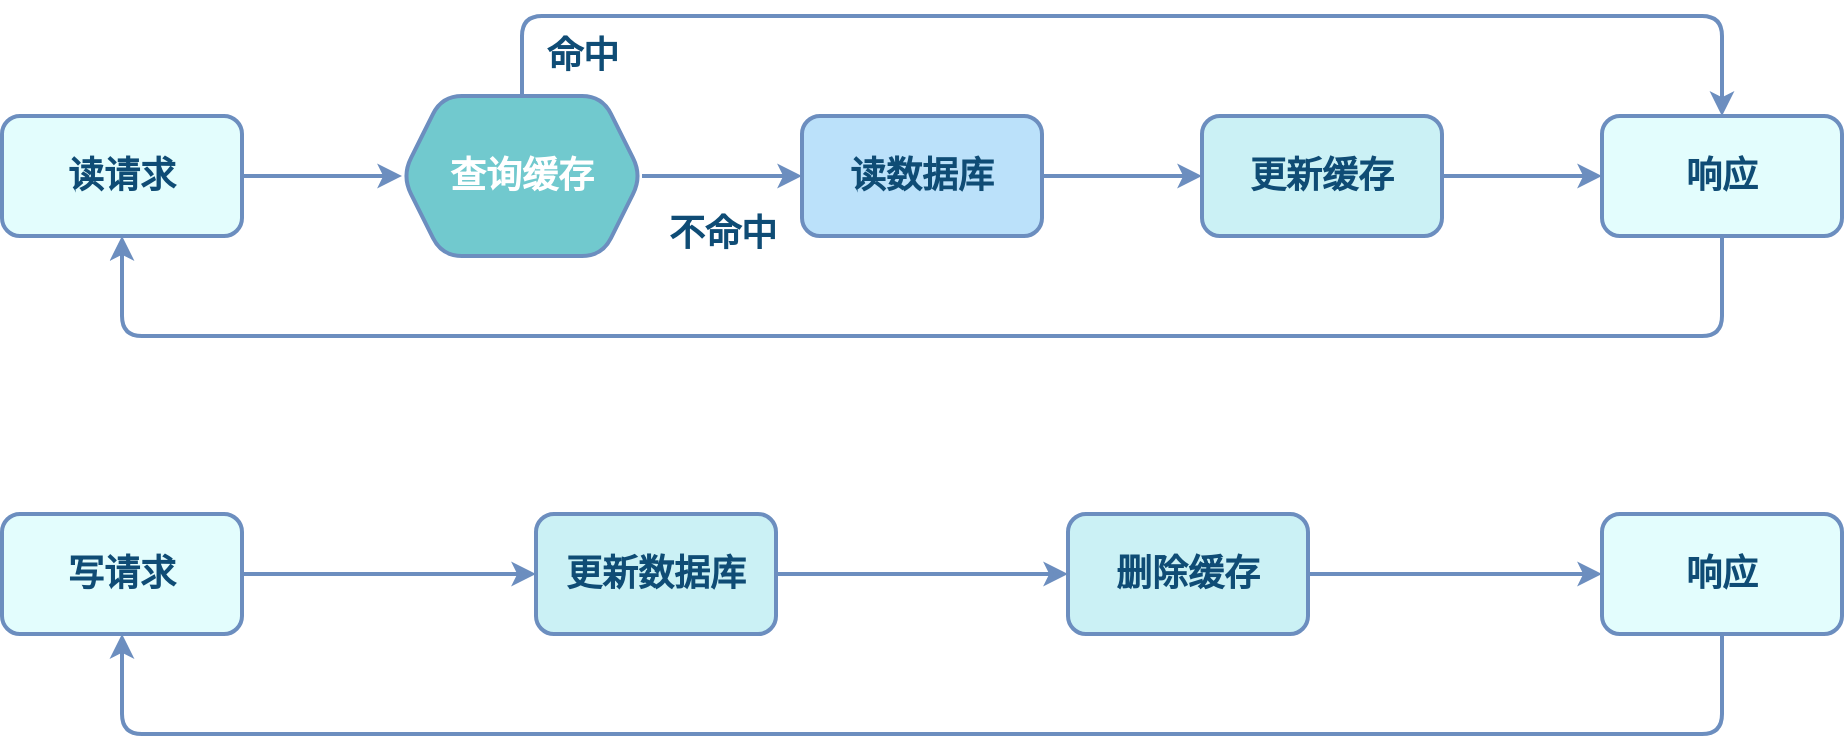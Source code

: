 <mxfile compressed="true" version="22.0.3" type="device" pages="2"><diagram name="Cache Aside" id="9N5watGOs9czySicbjE5"><mxGraphModel dx="1687" dy="1005" grid="1" gridSize="10" guides="1" tooltips="1" connect="1" arrows="1" fold="1" page="1" pageScale="1" pageWidth="1169" pageHeight="827" math="0" shadow="0"><root><mxCell id="0"/><mxCell id="1" parent="0"/><mxCell id="slLs8Mk3n69ZsPsSsJWN-46" value="写请求" style="rounded=1;whiteSpace=wrap;html=1;hachureGap=4;fontFamily=Comic Sans MS;fontSize=18;fillColor=#E3FDFD;fontColor=#0F4C75;strokeColor=#6C8EBF;movable=1;resizable=1;rotatable=1;deletable=1;editable=1;locked=0;connectable=1;container=0;strokeWidth=2;fontStyle=1" parent="1" vertex="1"><mxGeometry x="120" y="480" width="120" height="60" as="geometry"/></mxCell><mxCell id="slLs8Mk3n69ZsPsSsJWN-49" value="更新数据库" style="rounded=1;whiteSpace=wrap;html=1;hachureGap=4;fontFamily=Comic Sans MS;fontSize=18;fillColor=#CBF1F5;strokeColor=#6C8EBF;movable=1;resizable=1;rotatable=1;deletable=1;editable=1;locked=0;connectable=1;container=0;strokeWidth=2;fontColor=#0F4C75;fontStyle=1" parent="1" vertex="1"><mxGeometry x="387" y="480" width="120" height="60" as="geometry"/></mxCell><mxCell id="slLs8Mk3n69ZsPsSsJWN-59" style="edgeStyle=orthogonalEdgeStyle;rounded=0;hachureGap=4;orthogonalLoop=1;jettySize=auto;html=1;entryX=0;entryY=0.5;entryDx=0;entryDy=0;fontFamily=Comic Sans MS;fontSize=18;fontColor=#0F4C75;fillColor=#f5f5f5;strokeColor=#6C8EBF;movable=1;resizable=1;rotatable=1;deletable=1;editable=1;locked=0;connectable=1;strokeWidth=2;fontStyle=1" parent="1" source="slLs8Mk3n69ZsPsSsJWN-46" target="slLs8Mk3n69ZsPsSsJWN-49" edge="1"><mxGeometry relative="1" as="geometry"/></mxCell><mxCell id="slLs8Mk3n69ZsPsSsJWN-51" value="删除缓存" style="rounded=1;whiteSpace=wrap;html=1;hachureGap=4;fontFamily=Comic Sans MS;fontSize=18;fillColor=#CBF1F5;strokeColor=#6C8EBF;movable=1;resizable=1;rotatable=1;deletable=1;editable=1;locked=0;connectable=1;container=0;strokeWidth=2;fontColor=#0F4C75;fontStyle=1" parent="1" vertex="1"><mxGeometry x="653" y="480" width="120" height="60" as="geometry"/></mxCell><mxCell id="slLs8Mk3n69ZsPsSsJWN-52" value="" style="edgeStyle=orthogonalEdgeStyle;rounded=0;hachureGap=4;orthogonalLoop=1;jettySize=auto;html=1;fontFamily=Comic Sans MS;fontSize=18;fontColor=#0F4C75;fillColor=#f5f5f5;strokeColor=#6C8EBF;movable=1;resizable=1;rotatable=1;deletable=1;editable=1;locked=0;connectable=1;strokeWidth=2;fontStyle=1" parent="1" source="slLs8Mk3n69ZsPsSsJWN-49" target="slLs8Mk3n69ZsPsSsJWN-51" edge="1"><mxGeometry relative="1" as="geometry"/></mxCell><mxCell id="slLs8Mk3n69ZsPsSsJWN-53" style="edgeStyle=orthogonalEdgeStyle;hachureGap=4;orthogonalLoop=1;jettySize=auto;html=1;entryX=0.5;entryY=1;entryDx=0;entryDy=0;fontFamily=Comic Sans MS;fontSize=18;fontColor=#0F4C75;exitX=0.5;exitY=1;exitDx=0;exitDy=0;fillColor=#f5f5f5;strokeColor=#6C8EBF;rounded=1;movable=1;resizable=1;rotatable=1;deletable=1;editable=1;locked=0;connectable=1;strokeWidth=2;fontStyle=1" parent="1" source="slLs8Mk3n69ZsPsSsJWN-54" target="slLs8Mk3n69ZsPsSsJWN-46" edge="1"><mxGeometry relative="1" as="geometry"><Array as="points"><mxPoint x="980" y="590"/><mxPoint x="180" y="590"/></Array></mxGeometry></mxCell><mxCell id="slLs8Mk3n69ZsPsSsJWN-54" value="响应" style="rounded=1;whiteSpace=wrap;html=1;hachureGap=4;fontFamily=Comic Sans MS;fontSize=18;fillColor=#E3FDFD;fontColor=#0F4C75;strokeColor=#6C8EBF;movable=1;resizable=1;rotatable=1;deletable=1;editable=1;locked=0;connectable=1;container=0;strokeWidth=2;fontStyle=1" parent="1" vertex="1"><mxGeometry x="920" y="480" width="120" height="60" as="geometry"/></mxCell><mxCell id="slLs8Mk3n69ZsPsSsJWN-56" value="" style="edgeStyle=orthogonalEdgeStyle;rounded=0;hachureGap=4;orthogonalLoop=1;jettySize=auto;html=1;fontFamily=Comic Sans MS;fontSize=18;fontColor=#0F4C75;fillColor=#f5f5f5;strokeColor=#6C8EBF;movable=1;resizable=1;rotatable=1;deletable=1;editable=1;locked=0;connectable=1;strokeWidth=2;fontStyle=1" parent="1" source="slLs8Mk3n69ZsPsSsJWN-51" target="slLs8Mk3n69ZsPsSsJWN-54" edge="1"><mxGeometry relative="1" as="geometry"/></mxCell><mxCell id="slLs8Mk3n69ZsPsSsJWN-1" value="读请求" style="rounded=1;whiteSpace=wrap;html=1;hachureGap=4;fontFamily=Comic Sans MS;fontSize=18;fillColor=#E3FDFD;fontColor=#0F4C75;strokeColor=#6C8EBF;movable=1;resizable=1;rotatable=1;deletable=1;editable=1;locked=0;connectable=1;container=0;strokeWidth=2;fontStyle=1" parent="1" vertex="1"><mxGeometry x="120" y="281" width="120" height="60" as="geometry"/></mxCell><mxCell id="slLs8Mk3n69ZsPsSsJWN-2" value="查询缓存" style="shape=hexagon;perimeter=hexagonPerimeter2;whiteSpace=wrap;html=1;fixedSize=1;rounded=1;hachureGap=4;strokeColor=#6C8EBF;align=center;verticalAlign=middle;fontFamily=Comic Sans MS;fontSize=18;fillColor=#71C9CE;movable=1;resizable=1;rotatable=1;deletable=1;editable=1;locked=0;connectable=1;container=0;strokeWidth=2;fontColor=#FFFFFF;fontStyle=1" parent="1" vertex="1"><mxGeometry x="320" y="271" width="120" height="80" as="geometry"/></mxCell><mxCell id="slLs8Mk3n69ZsPsSsJWN-6" value="" style="edgeStyle=orthogonalEdgeStyle;rounded=0;hachureGap=4;orthogonalLoop=1;jettySize=auto;html=1;fontFamily=Comic Sans MS;fontSize=18;fontColor=#0F4C75;fillColor=#f5f5f5;strokeColor=#6C8EBF;movable=1;resizable=1;rotatable=1;deletable=1;editable=1;locked=0;connectable=1;strokeWidth=2;fontStyle=1" parent="1" source="slLs8Mk3n69ZsPsSsJWN-1" target="slLs8Mk3n69ZsPsSsJWN-2" edge="1"><mxGeometry relative="1" as="geometry"/></mxCell><mxCell id="slLs8Mk3n69ZsPsSsJWN-3" value="读数据库" style="rounded=1;whiteSpace=wrap;html=1;hachureGap=4;fontFamily=Comic Sans MS;fontSize=18;fillColor=#BBE1FA;strokeColor=#6C8EBF;movable=1;resizable=1;rotatable=1;deletable=1;editable=1;locked=0;connectable=1;container=0;strokeWidth=2;fontColor=#0F4C75;fontStyle=1" parent="1" vertex="1"><mxGeometry x="520" y="281" width="120" height="60" as="geometry"/></mxCell><mxCell id="slLs8Mk3n69ZsPsSsJWN-7" value="" style="edgeStyle=orthogonalEdgeStyle;rounded=0;hachureGap=4;orthogonalLoop=1;jettySize=auto;html=1;fontFamily=Comic Sans MS;fontSize=18;fontColor=#0F4C75;fillColor=#f5f5f5;strokeColor=#6C8EBF;movable=1;resizable=1;rotatable=1;deletable=1;editable=1;locked=0;connectable=1;strokeWidth=2;fontStyle=1" parent="1" source="slLs8Mk3n69ZsPsSsJWN-2" target="slLs8Mk3n69ZsPsSsJWN-3" edge="1"><mxGeometry relative="1" as="geometry"/></mxCell><mxCell id="slLs8Mk3n69ZsPsSsJWN-4" value="更新缓存" style="rounded=1;whiteSpace=wrap;html=1;hachureGap=4;fontFamily=Comic Sans MS;fontSize=18;fillColor=#CBF1F5;strokeColor=#6C8EBF;movable=1;resizable=1;rotatable=1;deletable=1;editable=1;locked=0;connectable=1;container=0;strokeWidth=2;fontColor=#0F4C75;fontStyle=1" parent="1" vertex="1"><mxGeometry x="720" y="281" width="120" height="60" as="geometry"/></mxCell><mxCell id="slLs8Mk3n69ZsPsSsJWN-8" value="" style="edgeStyle=orthogonalEdgeStyle;rounded=0;hachureGap=4;orthogonalLoop=1;jettySize=auto;html=1;fontFamily=Comic Sans MS;fontSize=18;fontColor=#0F4C75;fillColor=#f5f5f5;strokeColor=#6C8EBF;movable=1;resizable=1;rotatable=1;deletable=1;editable=1;locked=0;connectable=1;strokeWidth=2;fontStyle=1" parent="1" source="slLs8Mk3n69ZsPsSsJWN-3" target="slLs8Mk3n69ZsPsSsJWN-4" edge="1"><mxGeometry relative="1" as="geometry"/></mxCell><mxCell id="slLs8Mk3n69ZsPsSsJWN-10" style="edgeStyle=orthogonalEdgeStyle;hachureGap=4;orthogonalLoop=1;jettySize=auto;html=1;entryX=0.5;entryY=1;entryDx=0;entryDy=0;fontFamily=Comic Sans MS;fontSize=18;fontColor=#0F4C75;exitX=0.5;exitY=1;exitDx=0;exitDy=0;fillColor=#f5f5f5;strokeColor=#6C8EBF;rounded=1;movable=1;resizable=1;rotatable=1;deletable=1;editable=1;locked=0;connectable=1;strokeWidth=2;fontStyle=1" parent="1" source="slLs8Mk3n69ZsPsSsJWN-5" target="slLs8Mk3n69ZsPsSsJWN-1" edge="1"><mxGeometry relative="1" as="geometry"><Array as="points"><mxPoint x="980" y="391"/><mxPoint x="180" y="391"/></Array></mxGeometry></mxCell><mxCell id="slLs8Mk3n69ZsPsSsJWN-5" value="响应" style="rounded=1;whiteSpace=wrap;html=1;hachureGap=4;fontFamily=Comic Sans MS;fontSize=18;fillColor=#E3FDFD;fontColor=#0F4C75;strokeColor=#6C8EBF;movable=1;resizable=1;rotatable=1;deletable=1;editable=1;locked=0;connectable=1;container=0;strokeWidth=2;fontStyle=1" parent="1" vertex="1"><mxGeometry x="920" y="281" width="120" height="60" as="geometry"/></mxCell><mxCell id="slLs8Mk3n69ZsPsSsJWN-11" style="edgeStyle=orthogonalEdgeStyle;hachureGap=4;orthogonalLoop=1;jettySize=auto;html=1;exitX=0.5;exitY=0;exitDx=0;exitDy=0;entryX=0.5;entryY=0;entryDx=0;entryDy=0;fontFamily=Comic Sans MS;fontSize=18;fontColor=#0F4C75;fillColor=#f5f5f5;strokeColor=#6C8EBF;rounded=1;movable=1;resizable=1;rotatable=1;deletable=1;editable=1;locked=0;connectable=1;strokeWidth=2;fontStyle=1" parent="1" source="slLs8Mk3n69ZsPsSsJWN-2" target="slLs8Mk3n69ZsPsSsJWN-5" edge="1"><mxGeometry relative="1" as="geometry"><Array as="points"><mxPoint x="380" y="231"/><mxPoint x="980" y="231"/></Array></mxGeometry></mxCell><mxCell id="slLs8Mk3n69ZsPsSsJWN-9" value="" style="edgeStyle=orthogonalEdgeStyle;rounded=0;hachureGap=4;orthogonalLoop=1;jettySize=auto;html=1;fontFamily=Comic Sans MS;fontSize=18;fontColor=#0F4C75;fillColor=#f5f5f5;strokeColor=#6C8EBF;movable=1;resizable=1;rotatable=1;deletable=1;editable=1;locked=0;connectable=1;strokeWidth=2;fontStyle=1" parent="1" source="slLs8Mk3n69ZsPsSsJWN-4" target="slLs8Mk3n69ZsPsSsJWN-5" edge="1"><mxGeometry relative="1" as="geometry"/></mxCell><mxCell id="slLs8Mk3n69ZsPsSsJWN-12" value="命中" style="text;html=1;align=center;verticalAlign=middle;resizable=1;points=[];autosize=1;strokeColor=none;fillColor=none;fontSize=18;fontFamily=Comic Sans MS;fontColor=#0F4C75;movable=1;rotatable=1;deletable=1;editable=1;locked=0;connectable=1;container=0;fontStyle=1" parent="1" vertex="1"><mxGeometry x="380" y="231" width="60" height="40" as="geometry"/></mxCell><mxCell id="slLs8Mk3n69ZsPsSsJWN-13" value="不命中" style="text;html=1;align=center;verticalAlign=middle;resizable=1;points=[];autosize=1;strokeColor=none;fillColor=none;fontSize=18;fontFamily=Comic Sans MS;fontColor=#0F4C75;movable=1;rotatable=1;deletable=1;editable=1;locked=0;connectable=1;container=0;fontStyle=1" parent="1" vertex="1"><mxGeometry x="440" y="320" width="80" height="40" as="geometry"/></mxCell></root></mxGraphModel></diagram><diagram id="ujtnNTbC_HY91fRLS3k1" name="Read/Write Through"><mxGraphModel dx="1434" dy="854" grid="1" gridSize="10" guides="1" tooltips="1" connect="1" arrows="1" fold="1" page="1" pageScale="1" pageWidth="1169" pageHeight="827" math="0" shadow="0"><root><mxCell id="0"/><mxCell id="1" parent="0"/><mxCell id="0gOrKh2kItpasaOI9kGC-2" value="读请求" style="rounded=1;whiteSpace=wrap;html=1;hachureGap=4;fontFamily=Comic Sans MS;fontSize=18;fillColor=#E3FDFD;fontColor=#0F4C75;strokeColor=#6C8EBF;movable=1;resizable=1;rotatable=1;deletable=1;editable=1;locked=0;connectable=1;container=0;fontStyle=1;strokeWidth=2;" parent="1" vertex="1"><mxGeometry x="122" y="269" width="120" height="60" as="geometry"/></mxCell><mxCell id="0gOrKh2kItpasaOI9kGC-3" value="查询缓存" style="shape=hexagon;perimeter=hexagonPerimeter2;whiteSpace=wrap;html=1;fixedSize=1;rounded=1;hachureGap=4;strokeColor=#6C8EBF;align=center;verticalAlign=middle;fontFamily=Comic Sans MS;fontSize=18;fillColor=#71C9CE;movable=1;resizable=1;rotatable=1;deletable=1;editable=1;locked=0;connectable=1;container=0;fontColor=#FFFFFF;fontStyle=1;strokeWidth=2;" parent="1" vertex="1"><mxGeometry x="322" y="259" width="120" height="80" as="geometry"/></mxCell><mxCell id="0gOrKh2kItpasaOI9kGC-4" value="" style="edgeStyle=orthogonalEdgeStyle;rounded=0;hachureGap=4;orthogonalLoop=1;jettySize=auto;html=1;fontFamily=Comic Sans MS;fontSize=18;fontColor=#0F4C75;fillColor=#f5f5f5;strokeColor=#6C8EBF;movable=1;resizable=1;rotatable=1;deletable=1;editable=1;locked=0;connectable=1;fontStyle=1;strokeWidth=2;" parent="1" source="0gOrKh2kItpasaOI9kGC-2" target="0gOrKh2kItpasaOI9kGC-3" edge="1"><mxGeometry relative="1" as="geometry"/></mxCell><mxCell id="0gOrKh2kItpasaOI9kGC-5" value="读数据库" style="rounded=1;whiteSpace=wrap;html=1;hachureGap=4;fontFamily=Comic Sans MS;fontSize=18;fillColor=#BBE1FA;strokeColor=#6C8EBF;movable=1;resizable=1;rotatable=1;deletable=1;editable=1;locked=0;connectable=1;container=0;fontColor=#0F4C75;fontStyle=1;strokeWidth=2;" parent="1" vertex="1"><mxGeometry x="522" y="269" width="120" height="60" as="geometry"/></mxCell><mxCell id="0gOrKh2kItpasaOI9kGC-6" value="" style="edgeStyle=orthogonalEdgeStyle;rounded=0;hachureGap=4;orthogonalLoop=1;jettySize=auto;html=1;fontFamily=Comic Sans MS;fontSize=18;fontColor=#0F4C75;fillColor=#f5f5f5;strokeColor=#6C8EBF;movable=1;resizable=1;rotatable=1;deletable=1;editable=1;locked=0;connectable=1;fontStyle=1;strokeWidth=2;" parent="1" source="0gOrKh2kItpasaOI9kGC-3" target="0gOrKh2kItpasaOI9kGC-5" edge="1"><mxGeometry relative="1" as="geometry"/></mxCell><mxCell id="0gOrKh2kItpasaOI9kGC-7" value="更新缓存" style="rounded=1;whiteSpace=wrap;html=1;hachureGap=4;fontFamily=Comic Sans MS;fontSize=18;fillColor=#CBF1F5;strokeColor=#6C8EBF;movable=1;resizable=1;rotatable=1;deletable=1;editable=1;locked=0;connectable=1;container=0;fontColor=#0F4C75;fontStyle=1;strokeWidth=2;" parent="1" vertex="1"><mxGeometry x="720" y="269" width="120" height="60" as="geometry"/></mxCell><mxCell id="0gOrKh2kItpasaOI9kGC-8" value="" style="edgeStyle=orthogonalEdgeStyle;rounded=0;hachureGap=4;orthogonalLoop=1;jettySize=auto;html=1;fontFamily=Comic Sans MS;fontSize=18;fontColor=#0F4C75;fillColor=#f5f5f5;strokeColor=#6C8EBF;movable=1;resizable=1;rotatable=1;deletable=1;editable=1;locked=0;connectable=1;fontStyle=1;strokeWidth=2;" parent="1" source="0gOrKh2kItpasaOI9kGC-5" target="0gOrKh2kItpasaOI9kGC-7" edge="1"><mxGeometry relative="1" as="geometry"/></mxCell><mxCell id="0gOrKh2kItpasaOI9kGC-9" style="edgeStyle=orthogonalEdgeStyle;hachureGap=4;orthogonalLoop=1;jettySize=auto;html=1;entryX=0.5;entryY=1;entryDx=0;entryDy=0;fontFamily=Comic Sans MS;fontSize=18;fontColor=#0F4C75;exitX=0.5;exitY=1;exitDx=0;exitDy=0;fillColor=#f5f5f5;strokeColor=#6C8EBF;rounded=1;movable=1;resizable=1;rotatable=1;deletable=1;editable=1;locked=0;connectable=1;fontStyle=1;strokeWidth=2;" parent="1" source="0gOrKh2kItpasaOI9kGC-10" target="0gOrKh2kItpasaOI9kGC-2" edge="1"><mxGeometry relative="1" as="geometry"><Array as="points"><mxPoint x="987" y="379"/><mxPoint x="187" y="379"/></Array></mxGeometry></mxCell><mxCell id="0gOrKh2kItpasaOI9kGC-10" value="响应" style="rounded=1;whiteSpace=wrap;html=1;hachureGap=4;fontFamily=Comic Sans MS;fontSize=18;fillColor=#E3FDFD;fontColor=#0F4C75;strokeColor=#6C8EBF;movable=1;resizable=1;rotatable=1;deletable=1;editable=1;locked=0;connectable=1;container=0;fontStyle=1;strokeWidth=2;" parent="1" vertex="1"><mxGeometry x="922" y="269" width="120" height="60" as="geometry"/></mxCell><mxCell id="0gOrKh2kItpasaOI9kGC-11" style="edgeStyle=orthogonalEdgeStyle;hachureGap=4;orthogonalLoop=1;jettySize=auto;html=1;exitX=0.5;exitY=0;exitDx=0;exitDy=0;entryX=0.5;entryY=0;entryDx=0;entryDy=0;fontFamily=Comic Sans MS;fontSize=18;fontColor=#0F4C75;fillColor=#f5f5f5;strokeColor=#6C8EBF;rounded=1;movable=1;resizable=1;rotatable=1;deletable=1;editable=1;locked=0;connectable=1;fontStyle=1;strokeWidth=2;" parent="1" source="0gOrKh2kItpasaOI9kGC-3" target="0gOrKh2kItpasaOI9kGC-10" edge="1"><mxGeometry relative="1" as="geometry"><Array as="points"><mxPoint x="387" y="219"/><mxPoint x="987" y="219"/></Array></mxGeometry></mxCell><mxCell id="0gOrKh2kItpasaOI9kGC-12" value="" style="edgeStyle=orthogonalEdgeStyle;rounded=0;hachureGap=4;orthogonalLoop=1;jettySize=auto;html=1;fontFamily=Comic Sans MS;fontSize=18;fontColor=#0F4C75;fillColor=#f5f5f5;strokeColor=#6C8EBF;movable=1;resizable=1;rotatable=1;deletable=1;editable=1;locked=0;connectable=1;fontStyle=1;strokeWidth=2;" parent="1" source="0gOrKh2kItpasaOI9kGC-7" target="0gOrKh2kItpasaOI9kGC-10" edge="1"><mxGeometry relative="1" as="geometry"/></mxCell><mxCell id="0gOrKh2kItpasaOI9kGC-13" value="命中" style="text;html=1;align=center;verticalAlign=middle;resizable=1;points=[];autosize=1;strokeColor=none;fillColor=none;fontSize=18;fontFamily=Comic Sans MS;fontColor=#0F4C75;movable=1;rotatable=1;deletable=1;editable=1;locked=0;connectable=1;container=0;fontStyle=1" parent="1" vertex="1"><mxGeometry x="382" y="219" width="60" height="40" as="geometry"/></mxCell><mxCell id="0gOrKh2kItpasaOI9kGC-14" value="不命中" style="text;html=1;align=center;verticalAlign=middle;resizable=1;points=[];autosize=1;strokeColor=none;fillColor=none;fontSize=18;fontFamily=Comic Sans MS;fontColor=#0F4C75;movable=1;rotatable=1;deletable=1;editable=1;locked=0;connectable=1;container=0;fontStyle=1" parent="1" vertex="1"><mxGeometry x="440" y="299" width="80" height="40" as="geometry"/></mxCell><mxCell id="R4FW6wQZO4gOgft1z8z7-1" value="写请求" style="rounded=1;whiteSpace=wrap;html=1;hachureGap=4;fontFamily=Comic Sans MS;fontSize=18;fillColor=#E3FDFD;fontColor=#0F4C75;strokeColor=#6C8EBF;movable=1;resizable=1;rotatable=1;deletable=1;editable=1;locked=0;connectable=1;container=0;fontStyle=1;strokeWidth=2;" parent="1" vertex="1"><mxGeometry x="122" y="499" width="120" height="60" as="geometry"/></mxCell><mxCell id="R4FW6wQZO4gOgft1z8z7-2" value="更新数据库" style="rounded=1;whiteSpace=wrap;html=1;hachureGap=4;fontFamily=Comic Sans MS;fontSize=18;fillColor=#BBE1FA;strokeColor=#6C8EBF;movable=1;resizable=1;rotatable=1;deletable=1;editable=1;locked=0;connectable=1;container=0;fontColor=#0F4C75;fontStyle=1;strokeWidth=2;" parent="1" vertex="1"><mxGeometry x="322" y="499" width="120" height="60" as="geometry"/></mxCell><mxCell id="R4FW6wQZO4gOgft1z8z7-3" style="edgeStyle=orthogonalEdgeStyle;rounded=0;hachureGap=4;orthogonalLoop=1;jettySize=auto;html=1;entryX=0;entryY=0.5;entryDx=0;entryDy=0;fontFamily=Comic Sans MS;fontSize=18;fontColor=#0F4C75;fillColor=#f5f5f5;strokeColor=#6C8EBF;movable=1;resizable=1;rotatable=1;deletable=1;editable=1;locked=0;connectable=1;fontStyle=1;strokeWidth=2;" parent="1" source="R4FW6wQZO4gOgft1z8z7-1" target="R4FW6wQZO4gOgft1z8z7-2" edge="1"><mxGeometry relative="1" as="geometry"/></mxCell><mxCell id="R4FW6wQZO4gOgft1z8z7-4" value="更新缓存" style="rounded=1;whiteSpace=wrap;html=1;hachureGap=4;fontFamily=Comic Sans MS;fontSize=18;fillColor=#CBF1F5;strokeColor=#6C8EBF;movable=1;resizable=1;rotatable=1;deletable=1;editable=1;locked=0;connectable=1;container=0;fontColor=#0F4C75;fontStyle=1;strokeWidth=2;" parent="1" vertex="1"><mxGeometry x="722" y="499" width="120" height="60" as="geometry"/></mxCell><mxCell id="R4FW6wQZO4gOgft1z8z7-6" style="edgeStyle=orthogonalEdgeStyle;hachureGap=4;orthogonalLoop=1;jettySize=auto;html=1;entryX=0.5;entryY=1;entryDx=0;entryDy=0;fontFamily=Comic Sans MS;fontSize=18;fontColor=#0F4C75;exitX=0.5;exitY=1;exitDx=0;exitDy=0;fillColor=#f5f5f5;strokeColor=#6C8EBF;rounded=1;movable=1;resizable=1;rotatable=1;deletable=1;editable=1;locked=0;connectable=1;fontStyle=1;strokeWidth=2;" parent="1" source="R4FW6wQZO4gOgft1z8z7-7" target="R4FW6wQZO4gOgft1z8z7-1" edge="1"><mxGeometry relative="1" as="geometry"><Array as="points"><mxPoint x="982" y="609"/><mxPoint x="182" y="609"/></Array></mxGeometry></mxCell><mxCell id="R4FW6wQZO4gOgft1z8z7-7" value="响应" style="rounded=1;whiteSpace=wrap;html=1;hachureGap=4;fontFamily=Comic Sans MS;fontSize=18;fillColor=#E3FDFD;fontColor=#0F4C75;strokeColor=#6C8EBF;movable=1;resizable=1;rotatable=1;deletable=1;editable=1;locked=0;connectable=1;container=0;fontStyle=1;strokeWidth=2;" parent="1" vertex="1"><mxGeometry x="922" y="499" width="120" height="60" as="geometry"/></mxCell><mxCell id="R4FW6wQZO4gOgft1z8z7-8" value="" style="edgeStyle=orthogonalEdgeStyle;rounded=0;hachureGap=4;orthogonalLoop=1;jettySize=auto;html=1;fontFamily=Comic Sans MS;fontSize=18;fontColor=#0F4C75;fillColor=#f5f5f5;strokeColor=#6C8EBF;movable=1;resizable=1;rotatable=1;deletable=1;editable=1;locked=0;connectable=1;fontStyle=1;strokeWidth=2;" parent="1" source="R4FW6wQZO4gOgft1z8z7-4" target="R4FW6wQZO4gOgft1z8z7-7" edge="1"><mxGeometry relative="1" as="geometry"/></mxCell><mxCell id="pVgs_w0jNve1lP_c5nCQ-3" value="" style="edgeStyle=orthogonalEdgeStyle;rounded=0;hachureGap=4;orthogonalLoop=1;jettySize=auto;html=1;fontFamily=Comic Sans MS;fontSize=18;fontColor=#0F4C75;fillColor=#f5f5f5;strokeColor=#6C8EBF;movable=1;resizable=1;rotatable=1;deletable=1;editable=1;locked=0;connectable=1;fontStyle=1;strokeWidth=2;" parent="1" source="pVgs_w0jNve1lP_c5nCQ-1" target="R4FW6wQZO4gOgft1z8z7-4" edge="1"><mxGeometry relative="1" as="geometry"/></mxCell><mxCell id="pVgs_w0jNve1lP_c5nCQ-4" style="edgeStyle=orthogonalEdgeStyle;rounded=1;hachureGap=4;orthogonalLoop=1;jettySize=auto;html=1;exitX=0.5;exitY=0;exitDx=0;exitDy=0;entryX=0.5;entryY=0;entryDx=0;entryDy=0;fontFamily=Comic Sans MS;fontSize=18;fontColor=#0F4C75;fillColor=#f5f5f5;strokeColor=#6C8EBF;movable=1;resizable=1;rotatable=1;deletable=1;editable=1;locked=0;connectable=1;fontStyle=1;strokeWidth=2;" parent="1" source="pVgs_w0jNve1lP_c5nCQ-1" target="R4FW6wQZO4gOgft1z8z7-7" edge="1"><mxGeometry relative="1" as="geometry"/></mxCell><mxCell id="pVgs_w0jNve1lP_c5nCQ-1" value="查询缓存" style="shape=hexagon;perimeter=hexagonPerimeter2;whiteSpace=wrap;html=1;fixedSize=1;rounded=1;hachureGap=4;strokeColor=#6C8EBF;align=center;verticalAlign=middle;fontFamily=Comic Sans MS;fontSize=18;fillColor=#71C9CE;movable=1;resizable=1;rotatable=1;deletable=1;editable=1;locked=0;connectable=1;container=0;fontColor=#FFFFFF;fontStyle=1;strokeWidth=2;" parent="1" vertex="1"><mxGeometry x="522" y="489" width="120" height="80" as="geometry"/></mxCell><mxCell id="pVgs_w0jNve1lP_c5nCQ-2" value="" style="edgeStyle=orthogonalEdgeStyle;rounded=0;hachureGap=4;orthogonalLoop=1;jettySize=auto;html=1;fontFamily=Comic Sans MS;fontSize=18;fontColor=#0F4C75;fillColor=#f5f5f5;strokeColor=#6C8EBF;movable=1;resizable=1;rotatable=1;deletable=1;editable=1;locked=0;connectable=1;fontStyle=1;strokeWidth=2;" parent="1" source="R4FW6wQZO4gOgft1z8z7-2" target="pVgs_w0jNve1lP_c5nCQ-1" edge="1"><mxGeometry relative="1" as="geometry"/></mxCell><mxCell id="pVgs_w0jNve1lP_c5nCQ-5" value="命中" style="text;html=1;align=center;verticalAlign=middle;resizable=1;points=[];autosize=1;strokeColor=none;fillColor=none;fontSize=18;fontFamily=Comic Sans MS;fontColor=#0F4C75;movable=1;rotatable=1;deletable=1;editable=1;locked=0;connectable=1;container=0;fontStyle=1" parent="1" vertex="1"><mxGeometry x="650" y="540" width="60" height="40" as="geometry"/></mxCell><mxCell id="pVgs_w0jNve1lP_c5nCQ-6" value="不命中" style="text;html=1;align=center;verticalAlign=middle;resizable=1;points=[];autosize=1;strokeColor=none;fillColor=none;fontSize=18;fontFamily=Comic Sans MS;fontColor=#0F4C75;movable=1;rotatable=1;deletable=1;editable=1;locked=0;connectable=1;container=0;fontStyle=1" parent="1" vertex="1"><mxGeometry x="640" y="480" width="80" height="40" as="geometry"/></mxCell></root></mxGraphModel></diagram></mxfile>